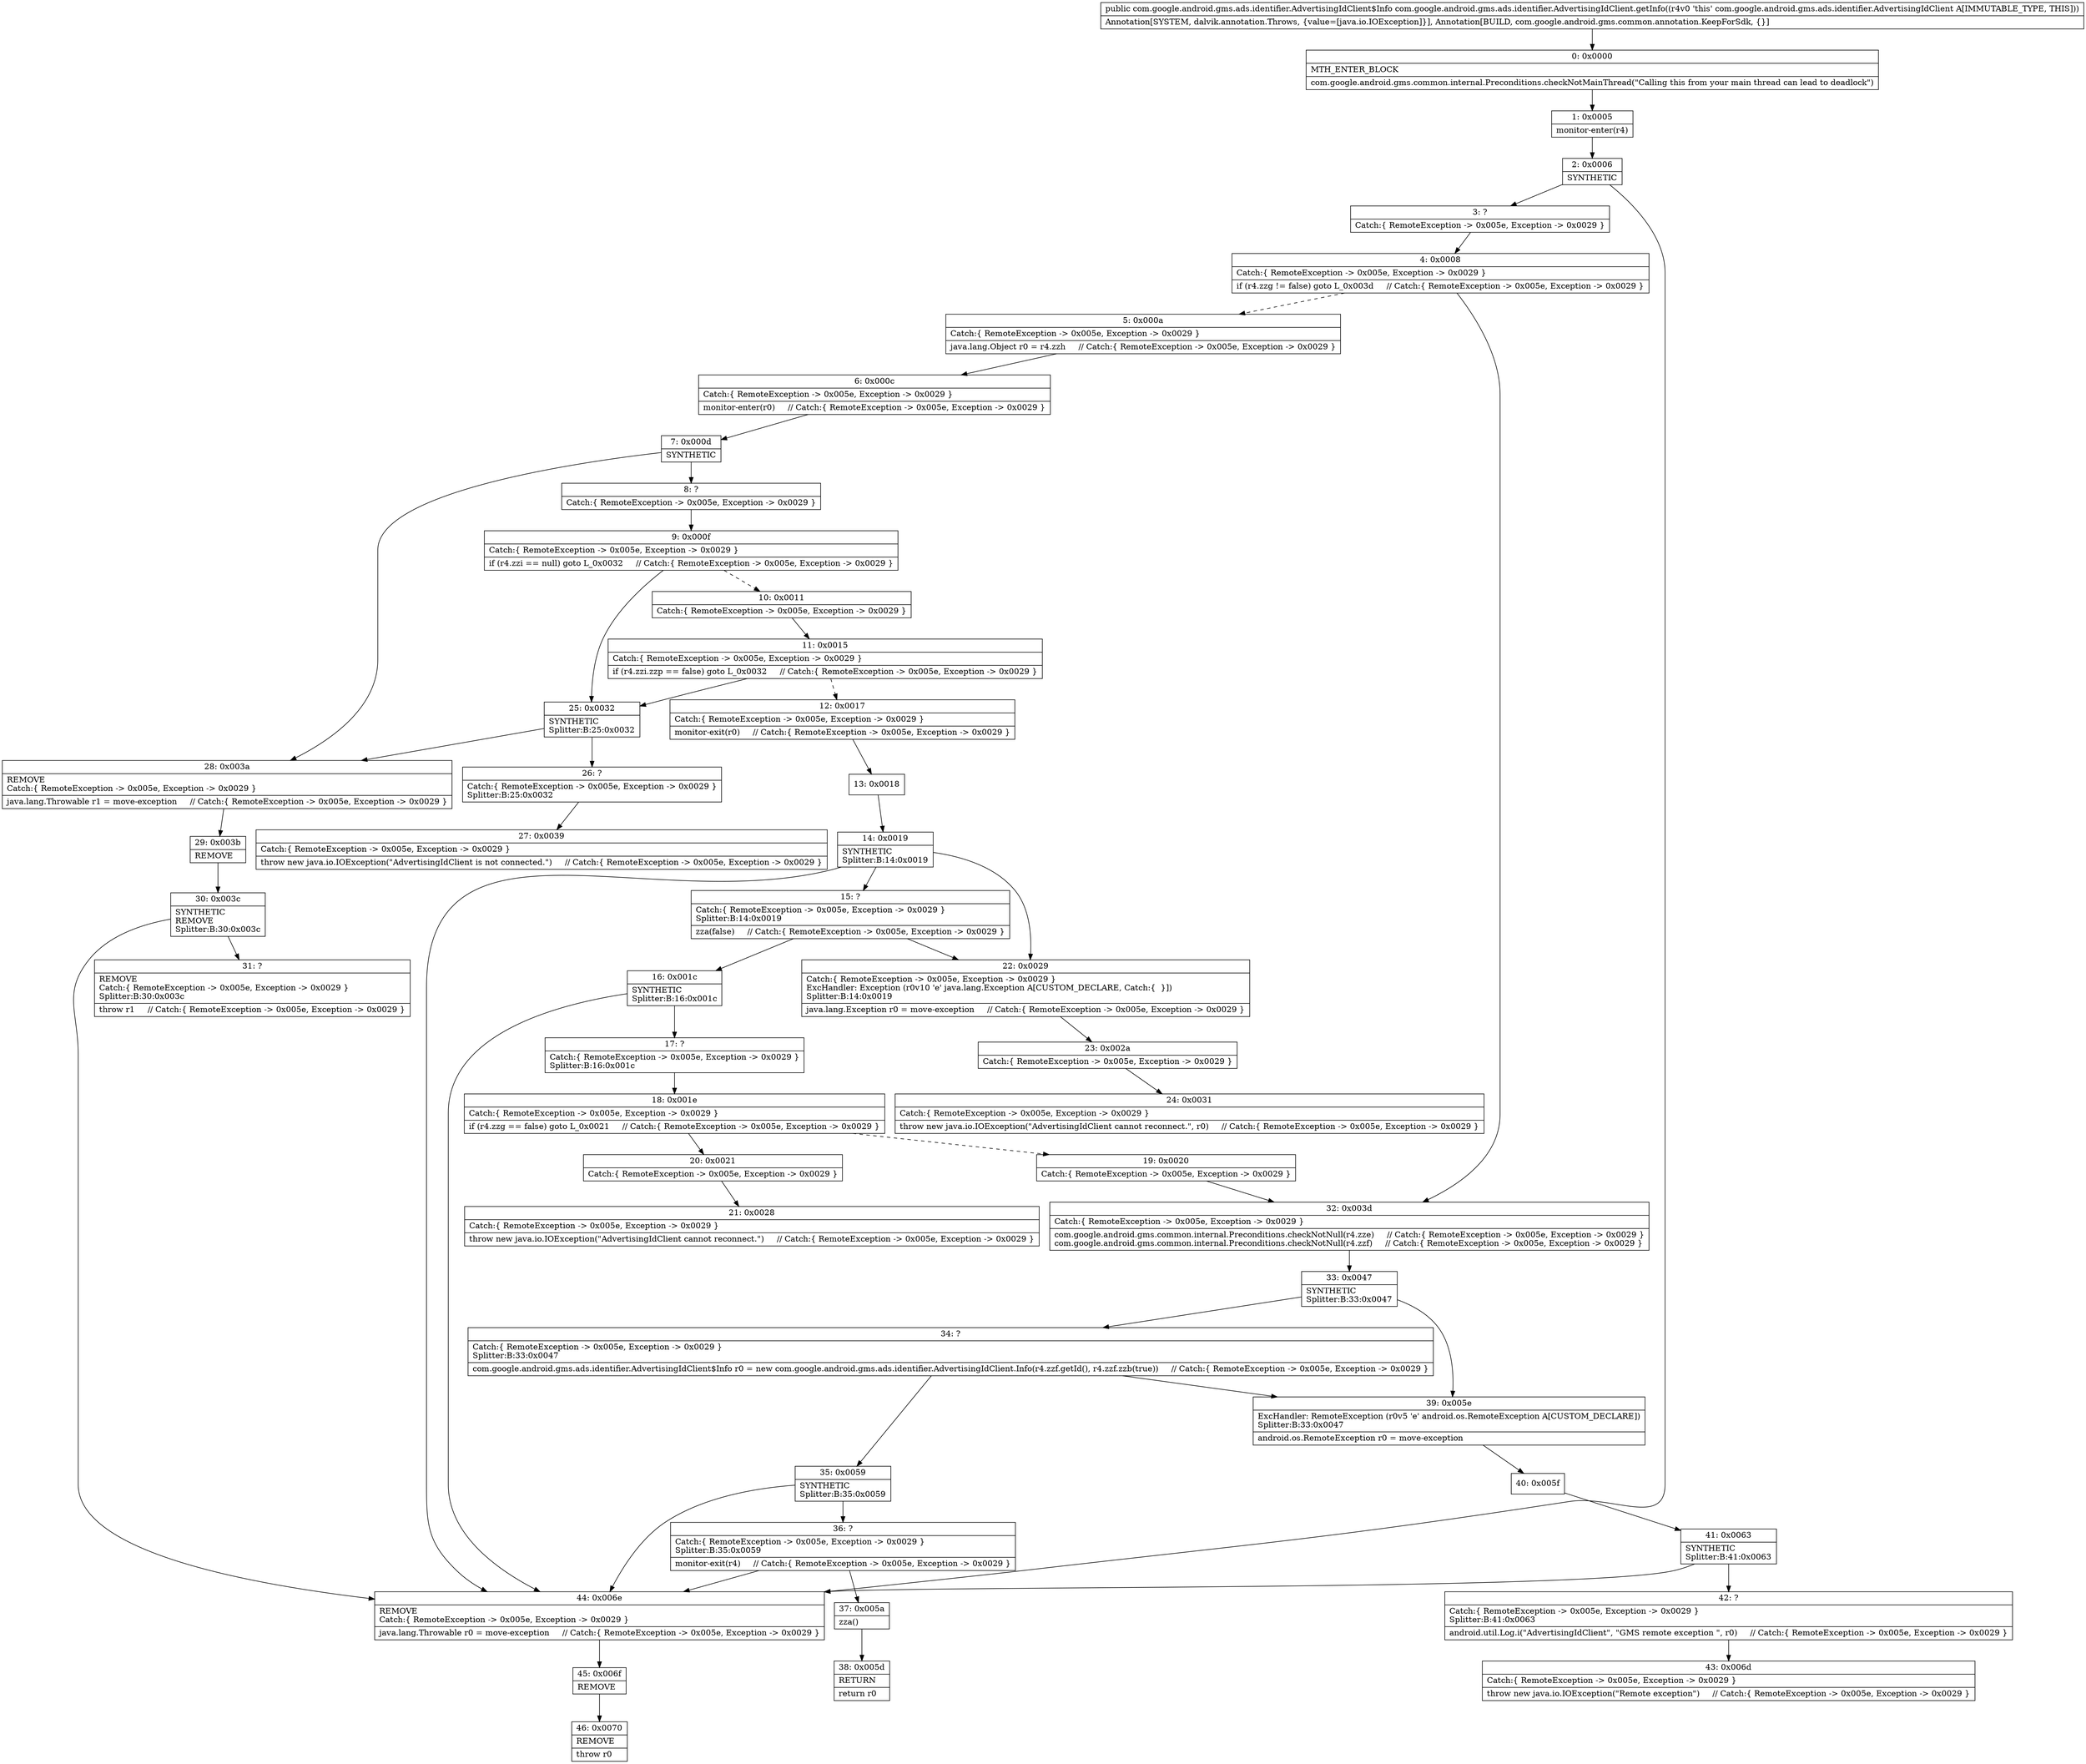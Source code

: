 digraph "CFG forcom.google.android.gms.ads.identifier.AdvertisingIdClient.getInfo()Lcom\/google\/android\/gms\/ads\/identifier\/AdvertisingIdClient$Info;" {
Node_0 [shape=record,label="{0\:\ 0x0000|MTH_ENTER_BLOCK\l|com.google.android.gms.common.internal.Preconditions.checkNotMainThread(\"Calling this from your main thread can lead to deadlock\")\l}"];
Node_1 [shape=record,label="{1\:\ 0x0005|monitor\-enter(r4)\l}"];
Node_2 [shape=record,label="{2\:\ 0x0006|SYNTHETIC\l}"];
Node_3 [shape=record,label="{3\:\ ?|Catch:\{ RemoteException \-\> 0x005e, Exception \-\> 0x0029 \}\l}"];
Node_4 [shape=record,label="{4\:\ 0x0008|Catch:\{ RemoteException \-\> 0x005e, Exception \-\> 0x0029 \}\l|if (r4.zzg != false) goto L_0x003d     \/\/ Catch:\{ RemoteException \-\> 0x005e, Exception \-\> 0x0029 \}\l}"];
Node_5 [shape=record,label="{5\:\ 0x000a|Catch:\{ RemoteException \-\> 0x005e, Exception \-\> 0x0029 \}\l|java.lang.Object r0 = r4.zzh     \/\/ Catch:\{ RemoteException \-\> 0x005e, Exception \-\> 0x0029 \}\l}"];
Node_6 [shape=record,label="{6\:\ 0x000c|Catch:\{ RemoteException \-\> 0x005e, Exception \-\> 0x0029 \}\l|monitor\-enter(r0)     \/\/ Catch:\{ RemoteException \-\> 0x005e, Exception \-\> 0x0029 \}\l}"];
Node_7 [shape=record,label="{7\:\ 0x000d|SYNTHETIC\l}"];
Node_8 [shape=record,label="{8\:\ ?|Catch:\{ RemoteException \-\> 0x005e, Exception \-\> 0x0029 \}\l}"];
Node_9 [shape=record,label="{9\:\ 0x000f|Catch:\{ RemoteException \-\> 0x005e, Exception \-\> 0x0029 \}\l|if (r4.zzi == null) goto L_0x0032     \/\/ Catch:\{ RemoteException \-\> 0x005e, Exception \-\> 0x0029 \}\l}"];
Node_10 [shape=record,label="{10\:\ 0x0011|Catch:\{ RemoteException \-\> 0x005e, Exception \-\> 0x0029 \}\l}"];
Node_11 [shape=record,label="{11\:\ 0x0015|Catch:\{ RemoteException \-\> 0x005e, Exception \-\> 0x0029 \}\l|if (r4.zzi.zzp == false) goto L_0x0032     \/\/ Catch:\{ RemoteException \-\> 0x005e, Exception \-\> 0x0029 \}\l}"];
Node_12 [shape=record,label="{12\:\ 0x0017|Catch:\{ RemoteException \-\> 0x005e, Exception \-\> 0x0029 \}\l|monitor\-exit(r0)     \/\/ Catch:\{ RemoteException \-\> 0x005e, Exception \-\> 0x0029 \}\l}"];
Node_13 [shape=record,label="{13\:\ 0x0018}"];
Node_14 [shape=record,label="{14\:\ 0x0019|SYNTHETIC\lSplitter:B:14:0x0019\l}"];
Node_15 [shape=record,label="{15\:\ ?|Catch:\{ RemoteException \-\> 0x005e, Exception \-\> 0x0029 \}\lSplitter:B:14:0x0019\l|zza(false)     \/\/ Catch:\{ RemoteException \-\> 0x005e, Exception \-\> 0x0029 \}\l}"];
Node_16 [shape=record,label="{16\:\ 0x001c|SYNTHETIC\lSplitter:B:16:0x001c\l}"];
Node_17 [shape=record,label="{17\:\ ?|Catch:\{ RemoteException \-\> 0x005e, Exception \-\> 0x0029 \}\lSplitter:B:16:0x001c\l}"];
Node_18 [shape=record,label="{18\:\ 0x001e|Catch:\{ RemoteException \-\> 0x005e, Exception \-\> 0x0029 \}\l|if (r4.zzg == false) goto L_0x0021     \/\/ Catch:\{ RemoteException \-\> 0x005e, Exception \-\> 0x0029 \}\l}"];
Node_19 [shape=record,label="{19\:\ 0x0020|Catch:\{ RemoteException \-\> 0x005e, Exception \-\> 0x0029 \}\l}"];
Node_20 [shape=record,label="{20\:\ 0x0021|Catch:\{ RemoteException \-\> 0x005e, Exception \-\> 0x0029 \}\l}"];
Node_21 [shape=record,label="{21\:\ 0x0028|Catch:\{ RemoteException \-\> 0x005e, Exception \-\> 0x0029 \}\l|throw new java.io.IOException(\"AdvertisingIdClient cannot reconnect.\")     \/\/ Catch:\{ RemoteException \-\> 0x005e, Exception \-\> 0x0029 \}\l}"];
Node_22 [shape=record,label="{22\:\ 0x0029|Catch:\{ RemoteException \-\> 0x005e, Exception \-\> 0x0029 \}\lExcHandler: Exception (r0v10 'e' java.lang.Exception A[CUSTOM_DECLARE, Catch:\{  \}])\lSplitter:B:14:0x0019\l|java.lang.Exception r0 = move\-exception     \/\/ Catch:\{ RemoteException \-\> 0x005e, Exception \-\> 0x0029 \}\l}"];
Node_23 [shape=record,label="{23\:\ 0x002a|Catch:\{ RemoteException \-\> 0x005e, Exception \-\> 0x0029 \}\l}"];
Node_24 [shape=record,label="{24\:\ 0x0031|Catch:\{ RemoteException \-\> 0x005e, Exception \-\> 0x0029 \}\l|throw new java.io.IOException(\"AdvertisingIdClient cannot reconnect.\", r0)     \/\/ Catch:\{ RemoteException \-\> 0x005e, Exception \-\> 0x0029 \}\l}"];
Node_25 [shape=record,label="{25\:\ 0x0032|SYNTHETIC\lSplitter:B:25:0x0032\l}"];
Node_26 [shape=record,label="{26\:\ ?|Catch:\{ RemoteException \-\> 0x005e, Exception \-\> 0x0029 \}\lSplitter:B:25:0x0032\l}"];
Node_27 [shape=record,label="{27\:\ 0x0039|Catch:\{ RemoteException \-\> 0x005e, Exception \-\> 0x0029 \}\l|throw new java.io.IOException(\"AdvertisingIdClient is not connected.\")     \/\/ Catch:\{ RemoteException \-\> 0x005e, Exception \-\> 0x0029 \}\l}"];
Node_28 [shape=record,label="{28\:\ 0x003a|REMOVE\lCatch:\{ RemoteException \-\> 0x005e, Exception \-\> 0x0029 \}\l|java.lang.Throwable r1 = move\-exception     \/\/ Catch:\{ RemoteException \-\> 0x005e, Exception \-\> 0x0029 \}\l}"];
Node_29 [shape=record,label="{29\:\ 0x003b|REMOVE\l}"];
Node_30 [shape=record,label="{30\:\ 0x003c|SYNTHETIC\lREMOVE\lSplitter:B:30:0x003c\l}"];
Node_31 [shape=record,label="{31\:\ ?|REMOVE\lCatch:\{ RemoteException \-\> 0x005e, Exception \-\> 0x0029 \}\lSplitter:B:30:0x003c\l|throw r1     \/\/ Catch:\{ RemoteException \-\> 0x005e, Exception \-\> 0x0029 \}\l}"];
Node_32 [shape=record,label="{32\:\ 0x003d|Catch:\{ RemoteException \-\> 0x005e, Exception \-\> 0x0029 \}\l|com.google.android.gms.common.internal.Preconditions.checkNotNull(r4.zze)     \/\/ Catch:\{ RemoteException \-\> 0x005e, Exception \-\> 0x0029 \}\lcom.google.android.gms.common.internal.Preconditions.checkNotNull(r4.zzf)     \/\/ Catch:\{ RemoteException \-\> 0x005e, Exception \-\> 0x0029 \}\l}"];
Node_33 [shape=record,label="{33\:\ 0x0047|SYNTHETIC\lSplitter:B:33:0x0047\l}"];
Node_34 [shape=record,label="{34\:\ ?|Catch:\{ RemoteException \-\> 0x005e, Exception \-\> 0x0029 \}\lSplitter:B:33:0x0047\l|com.google.android.gms.ads.identifier.AdvertisingIdClient$Info r0 = new com.google.android.gms.ads.identifier.AdvertisingIdClient.Info(r4.zzf.getId(), r4.zzf.zzb(true))     \/\/ Catch:\{ RemoteException \-\> 0x005e, Exception \-\> 0x0029 \}\l}"];
Node_35 [shape=record,label="{35\:\ 0x0059|SYNTHETIC\lSplitter:B:35:0x0059\l}"];
Node_36 [shape=record,label="{36\:\ ?|Catch:\{ RemoteException \-\> 0x005e, Exception \-\> 0x0029 \}\lSplitter:B:35:0x0059\l|monitor\-exit(r4)     \/\/ Catch:\{ RemoteException \-\> 0x005e, Exception \-\> 0x0029 \}\l}"];
Node_37 [shape=record,label="{37\:\ 0x005a|zza()\l}"];
Node_38 [shape=record,label="{38\:\ 0x005d|RETURN\l|return r0\l}"];
Node_39 [shape=record,label="{39\:\ 0x005e|ExcHandler: RemoteException (r0v5 'e' android.os.RemoteException A[CUSTOM_DECLARE])\lSplitter:B:33:0x0047\l|android.os.RemoteException r0 = move\-exception\l}"];
Node_40 [shape=record,label="{40\:\ 0x005f}"];
Node_41 [shape=record,label="{41\:\ 0x0063|SYNTHETIC\lSplitter:B:41:0x0063\l}"];
Node_42 [shape=record,label="{42\:\ ?|Catch:\{ RemoteException \-\> 0x005e, Exception \-\> 0x0029 \}\lSplitter:B:41:0x0063\l|android.util.Log.i(\"AdvertisingIdClient\", \"GMS remote exception \", r0)     \/\/ Catch:\{ RemoteException \-\> 0x005e, Exception \-\> 0x0029 \}\l}"];
Node_43 [shape=record,label="{43\:\ 0x006d|Catch:\{ RemoteException \-\> 0x005e, Exception \-\> 0x0029 \}\l|throw new java.io.IOException(\"Remote exception\")     \/\/ Catch:\{ RemoteException \-\> 0x005e, Exception \-\> 0x0029 \}\l}"];
Node_44 [shape=record,label="{44\:\ 0x006e|REMOVE\lCatch:\{ RemoteException \-\> 0x005e, Exception \-\> 0x0029 \}\l|java.lang.Throwable r0 = move\-exception     \/\/ Catch:\{ RemoteException \-\> 0x005e, Exception \-\> 0x0029 \}\l}"];
Node_45 [shape=record,label="{45\:\ 0x006f|REMOVE\l}"];
Node_46 [shape=record,label="{46\:\ 0x0070|REMOVE\l|throw r0\l}"];
MethodNode[shape=record,label="{public com.google.android.gms.ads.identifier.AdvertisingIdClient$Info com.google.android.gms.ads.identifier.AdvertisingIdClient.getInfo((r4v0 'this' com.google.android.gms.ads.identifier.AdvertisingIdClient A[IMMUTABLE_TYPE, THIS]))  | Annotation[SYSTEM, dalvik.annotation.Throws, \{value=[java.io.IOException]\}], Annotation[BUILD, com.google.android.gms.common.annotation.KeepForSdk, \{\}]\l}"];
MethodNode -> Node_0;
Node_0 -> Node_1;
Node_1 -> Node_2;
Node_2 -> Node_3;
Node_2 -> Node_44;
Node_3 -> Node_4;
Node_4 -> Node_5[style=dashed];
Node_4 -> Node_32;
Node_5 -> Node_6;
Node_6 -> Node_7;
Node_7 -> Node_8;
Node_7 -> Node_28;
Node_8 -> Node_9;
Node_9 -> Node_10[style=dashed];
Node_9 -> Node_25;
Node_10 -> Node_11;
Node_11 -> Node_12[style=dashed];
Node_11 -> Node_25;
Node_12 -> Node_13;
Node_13 -> Node_14;
Node_14 -> Node_15;
Node_14 -> Node_22;
Node_14 -> Node_44;
Node_15 -> Node_16;
Node_15 -> Node_22;
Node_16 -> Node_17;
Node_16 -> Node_44;
Node_17 -> Node_18;
Node_18 -> Node_19[style=dashed];
Node_18 -> Node_20;
Node_19 -> Node_32;
Node_20 -> Node_21;
Node_22 -> Node_23;
Node_23 -> Node_24;
Node_25 -> Node_26;
Node_25 -> Node_28;
Node_26 -> Node_27;
Node_28 -> Node_29;
Node_29 -> Node_30;
Node_30 -> Node_31;
Node_30 -> Node_44;
Node_32 -> Node_33;
Node_33 -> Node_34;
Node_33 -> Node_39;
Node_34 -> Node_35;
Node_34 -> Node_39;
Node_35 -> Node_36;
Node_35 -> Node_44;
Node_36 -> Node_37;
Node_36 -> Node_44;
Node_37 -> Node_38;
Node_39 -> Node_40;
Node_40 -> Node_41;
Node_41 -> Node_42;
Node_41 -> Node_44;
Node_42 -> Node_43;
Node_44 -> Node_45;
Node_45 -> Node_46;
}

